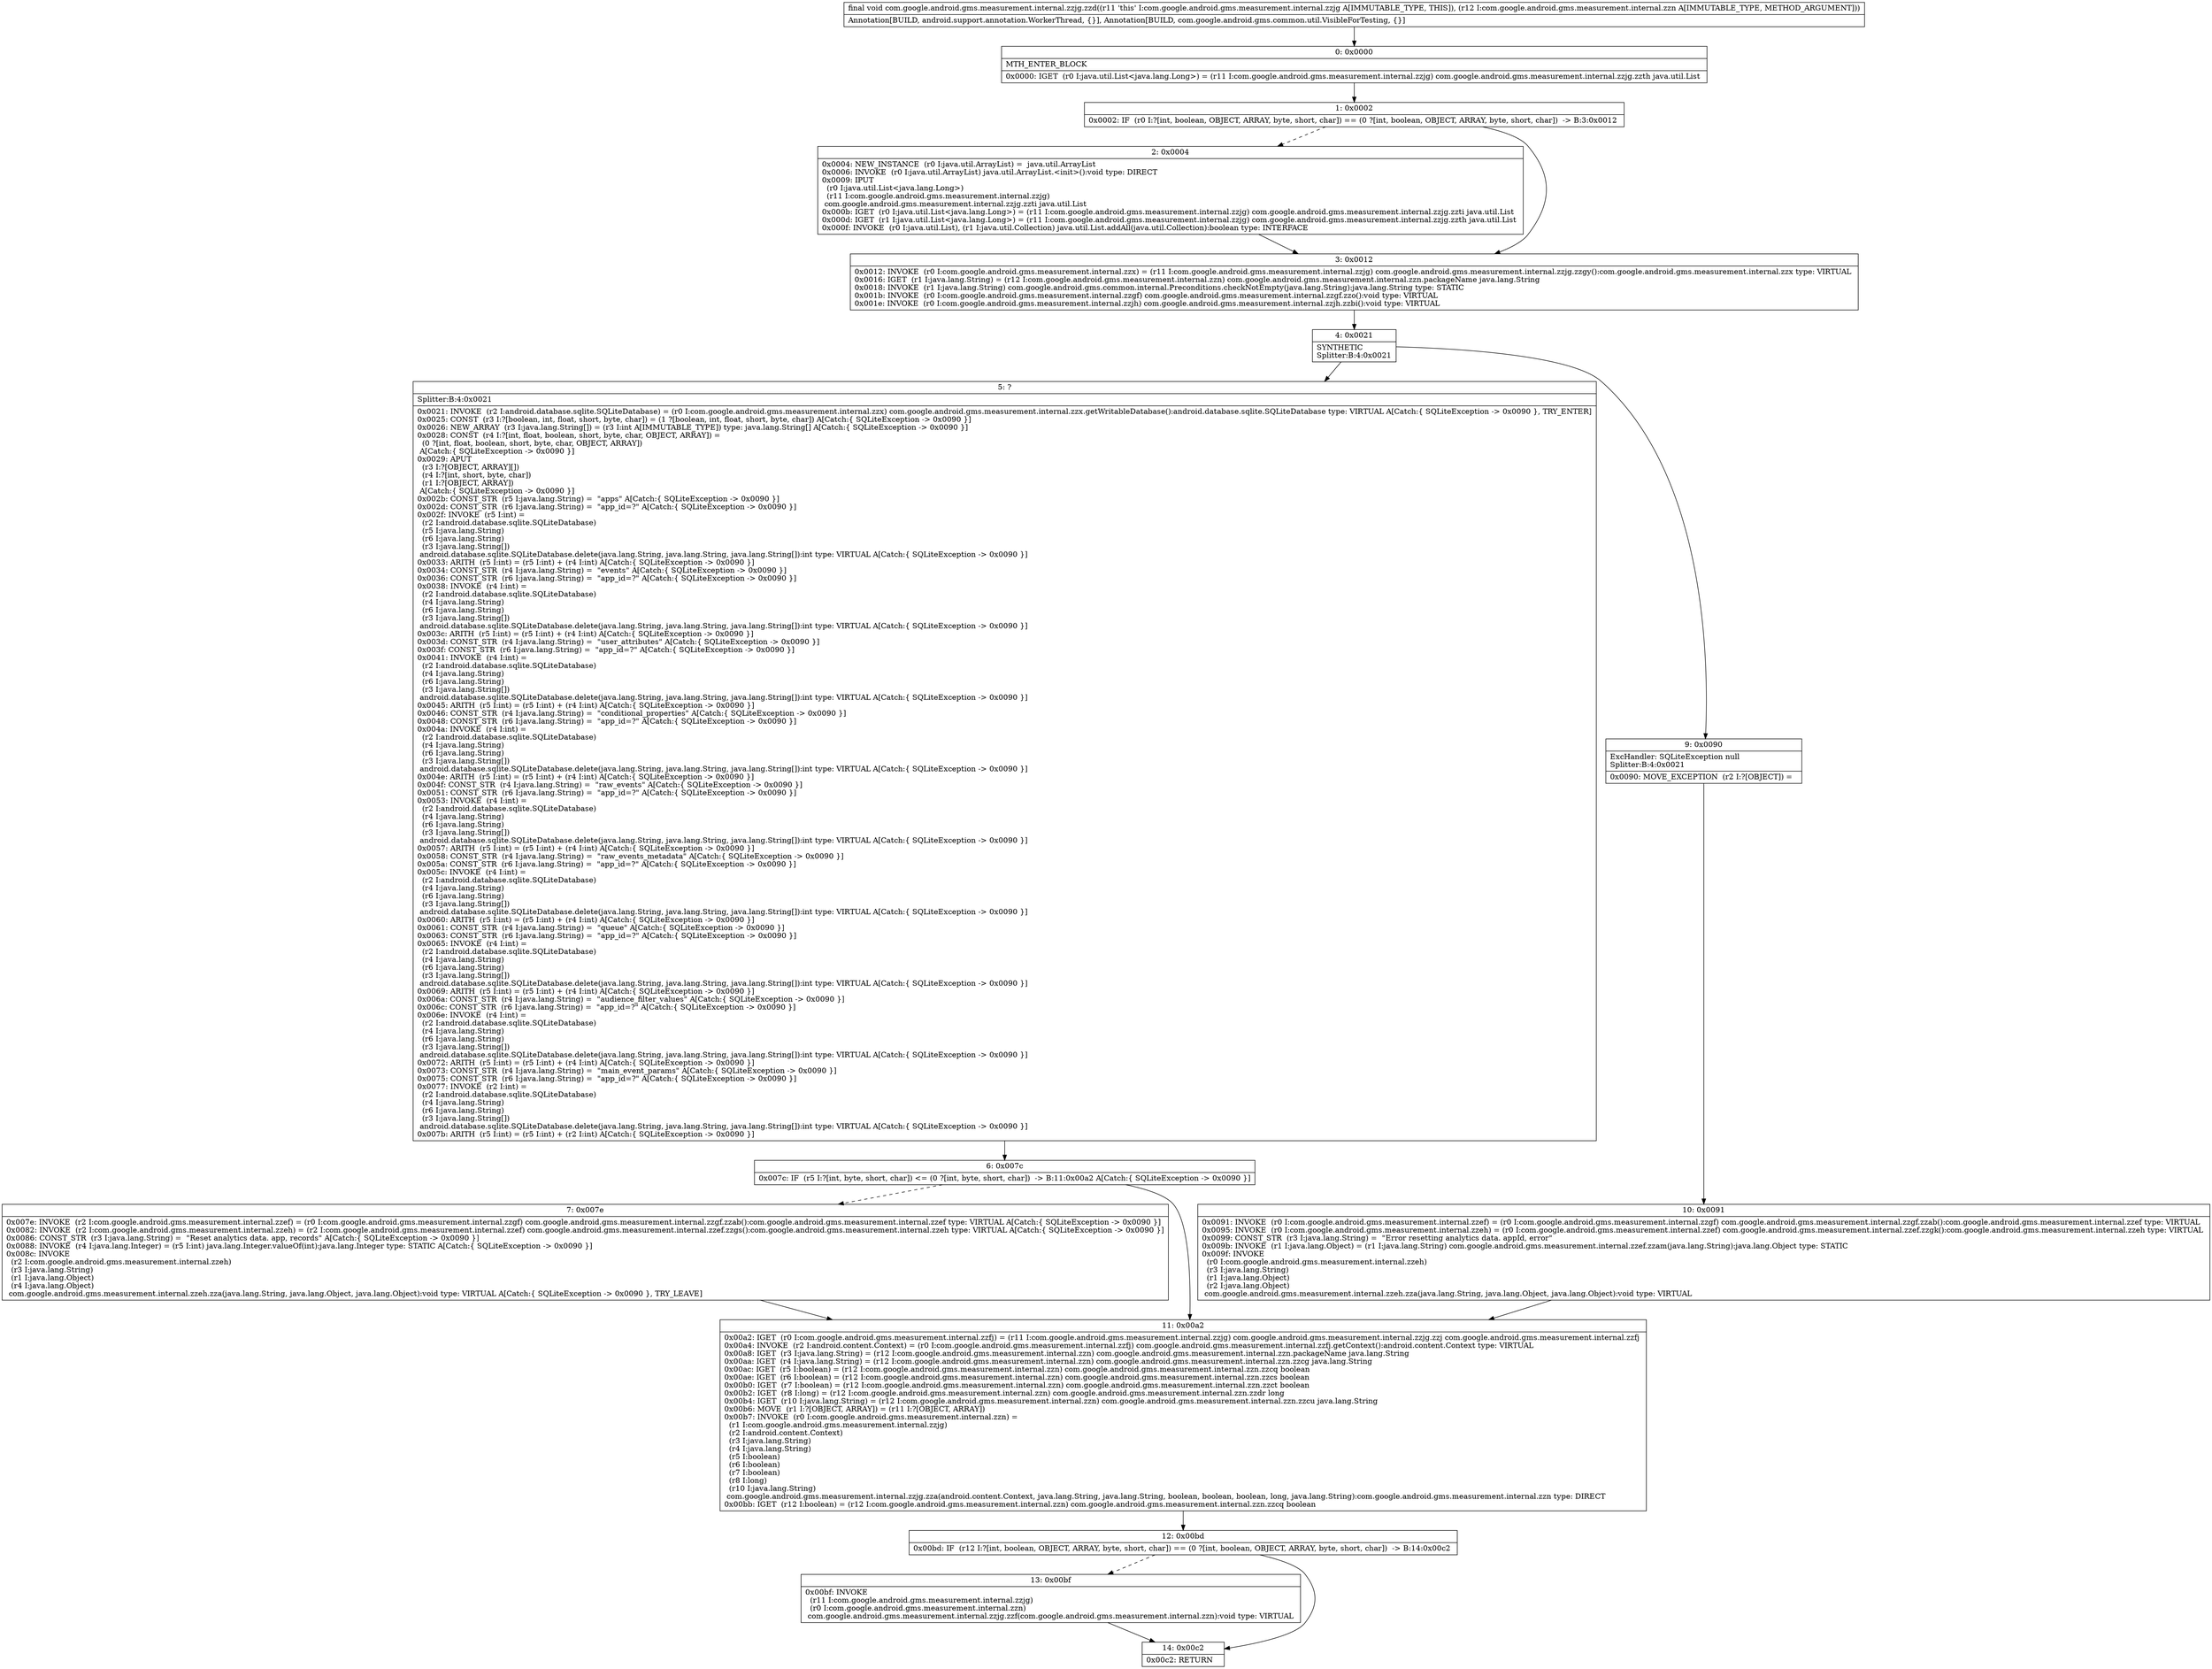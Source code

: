 digraph "CFG forcom.google.android.gms.measurement.internal.zzjg.zzd(Lcom\/google\/android\/gms\/measurement\/internal\/zzn;)V" {
Node_0 [shape=record,label="{0\:\ 0x0000|MTH_ENTER_BLOCK\l|0x0000: IGET  (r0 I:java.util.List\<java.lang.Long\>) = (r11 I:com.google.android.gms.measurement.internal.zzjg) com.google.android.gms.measurement.internal.zzjg.zzth java.util.List \l}"];
Node_1 [shape=record,label="{1\:\ 0x0002|0x0002: IF  (r0 I:?[int, boolean, OBJECT, ARRAY, byte, short, char]) == (0 ?[int, boolean, OBJECT, ARRAY, byte, short, char])  \-\> B:3:0x0012 \l}"];
Node_2 [shape=record,label="{2\:\ 0x0004|0x0004: NEW_INSTANCE  (r0 I:java.util.ArrayList) =  java.util.ArrayList \l0x0006: INVOKE  (r0 I:java.util.ArrayList) java.util.ArrayList.\<init\>():void type: DIRECT \l0x0009: IPUT  \l  (r0 I:java.util.List\<java.lang.Long\>)\l  (r11 I:com.google.android.gms.measurement.internal.zzjg)\l com.google.android.gms.measurement.internal.zzjg.zzti java.util.List \l0x000b: IGET  (r0 I:java.util.List\<java.lang.Long\>) = (r11 I:com.google.android.gms.measurement.internal.zzjg) com.google.android.gms.measurement.internal.zzjg.zzti java.util.List \l0x000d: IGET  (r1 I:java.util.List\<java.lang.Long\>) = (r11 I:com.google.android.gms.measurement.internal.zzjg) com.google.android.gms.measurement.internal.zzjg.zzth java.util.List \l0x000f: INVOKE  (r0 I:java.util.List), (r1 I:java.util.Collection) java.util.List.addAll(java.util.Collection):boolean type: INTERFACE \l}"];
Node_3 [shape=record,label="{3\:\ 0x0012|0x0012: INVOKE  (r0 I:com.google.android.gms.measurement.internal.zzx) = (r11 I:com.google.android.gms.measurement.internal.zzjg) com.google.android.gms.measurement.internal.zzjg.zzgy():com.google.android.gms.measurement.internal.zzx type: VIRTUAL \l0x0016: IGET  (r1 I:java.lang.String) = (r12 I:com.google.android.gms.measurement.internal.zzn) com.google.android.gms.measurement.internal.zzn.packageName java.lang.String \l0x0018: INVOKE  (r1 I:java.lang.String) com.google.android.gms.common.internal.Preconditions.checkNotEmpty(java.lang.String):java.lang.String type: STATIC \l0x001b: INVOKE  (r0 I:com.google.android.gms.measurement.internal.zzgf) com.google.android.gms.measurement.internal.zzgf.zzo():void type: VIRTUAL \l0x001e: INVOKE  (r0 I:com.google.android.gms.measurement.internal.zzjh) com.google.android.gms.measurement.internal.zzjh.zzbi():void type: VIRTUAL \l}"];
Node_4 [shape=record,label="{4\:\ 0x0021|SYNTHETIC\lSplitter:B:4:0x0021\l}"];
Node_5 [shape=record,label="{5\:\ ?|Splitter:B:4:0x0021\l|0x0021: INVOKE  (r2 I:android.database.sqlite.SQLiteDatabase) = (r0 I:com.google.android.gms.measurement.internal.zzx) com.google.android.gms.measurement.internal.zzx.getWritableDatabase():android.database.sqlite.SQLiteDatabase type: VIRTUAL A[Catch:\{ SQLiteException \-\> 0x0090 \}, TRY_ENTER]\l0x0025: CONST  (r3 I:?[boolean, int, float, short, byte, char]) = (1 ?[boolean, int, float, short, byte, char]) A[Catch:\{ SQLiteException \-\> 0x0090 \}]\l0x0026: NEW_ARRAY  (r3 I:java.lang.String[]) = (r3 I:int A[IMMUTABLE_TYPE]) type: java.lang.String[] A[Catch:\{ SQLiteException \-\> 0x0090 \}]\l0x0028: CONST  (r4 I:?[int, float, boolean, short, byte, char, OBJECT, ARRAY]) = \l  (0 ?[int, float, boolean, short, byte, char, OBJECT, ARRAY])\l A[Catch:\{ SQLiteException \-\> 0x0090 \}]\l0x0029: APUT  \l  (r3 I:?[OBJECT, ARRAY][])\l  (r4 I:?[int, short, byte, char])\l  (r1 I:?[OBJECT, ARRAY])\l A[Catch:\{ SQLiteException \-\> 0x0090 \}]\l0x002b: CONST_STR  (r5 I:java.lang.String) =  \"apps\" A[Catch:\{ SQLiteException \-\> 0x0090 \}]\l0x002d: CONST_STR  (r6 I:java.lang.String) =  \"app_id=?\" A[Catch:\{ SQLiteException \-\> 0x0090 \}]\l0x002f: INVOKE  (r5 I:int) = \l  (r2 I:android.database.sqlite.SQLiteDatabase)\l  (r5 I:java.lang.String)\l  (r6 I:java.lang.String)\l  (r3 I:java.lang.String[])\l android.database.sqlite.SQLiteDatabase.delete(java.lang.String, java.lang.String, java.lang.String[]):int type: VIRTUAL A[Catch:\{ SQLiteException \-\> 0x0090 \}]\l0x0033: ARITH  (r5 I:int) = (r5 I:int) + (r4 I:int) A[Catch:\{ SQLiteException \-\> 0x0090 \}]\l0x0034: CONST_STR  (r4 I:java.lang.String) =  \"events\" A[Catch:\{ SQLiteException \-\> 0x0090 \}]\l0x0036: CONST_STR  (r6 I:java.lang.String) =  \"app_id=?\" A[Catch:\{ SQLiteException \-\> 0x0090 \}]\l0x0038: INVOKE  (r4 I:int) = \l  (r2 I:android.database.sqlite.SQLiteDatabase)\l  (r4 I:java.lang.String)\l  (r6 I:java.lang.String)\l  (r3 I:java.lang.String[])\l android.database.sqlite.SQLiteDatabase.delete(java.lang.String, java.lang.String, java.lang.String[]):int type: VIRTUAL A[Catch:\{ SQLiteException \-\> 0x0090 \}]\l0x003c: ARITH  (r5 I:int) = (r5 I:int) + (r4 I:int) A[Catch:\{ SQLiteException \-\> 0x0090 \}]\l0x003d: CONST_STR  (r4 I:java.lang.String) =  \"user_attributes\" A[Catch:\{ SQLiteException \-\> 0x0090 \}]\l0x003f: CONST_STR  (r6 I:java.lang.String) =  \"app_id=?\" A[Catch:\{ SQLiteException \-\> 0x0090 \}]\l0x0041: INVOKE  (r4 I:int) = \l  (r2 I:android.database.sqlite.SQLiteDatabase)\l  (r4 I:java.lang.String)\l  (r6 I:java.lang.String)\l  (r3 I:java.lang.String[])\l android.database.sqlite.SQLiteDatabase.delete(java.lang.String, java.lang.String, java.lang.String[]):int type: VIRTUAL A[Catch:\{ SQLiteException \-\> 0x0090 \}]\l0x0045: ARITH  (r5 I:int) = (r5 I:int) + (r4 I:int) A[Catch:\{ SQLiteException \-\> 0x0090 \}]\l0x0046: CONST_STR  (r4 I:java.lang.String) =  \"conditional_properties\" A[Catch:\{ SQLiteException \-\> 0x0090 \}]\l0x0048: CONST_STR  (r6 I:java.lang.String) =  \"app_id=?\" A[Catch:\{ SQLiteException \-\> 0x0090 \}]\l0x004a: INVOKE  (r4 I:int) = \l  (r2 I:android.database.sqlite.SQLiteDatabase)\l  (r4 I:java.lang.String)\l  (r6 I:java.lang.String)\l  (r3 I:java.lang.String[])\l android.database.sqlite.SQLiteDatabase.delete(java.lang.String, java.lang.String, java.lang.String[]):int type: VIRTUAL A[Catch:\{ SQLiteException \-\> 0x0090 \}]\l0x004e: ARITH  (r5 I:int) = (r5 I:int) + (r4 I:int) A[Catch:\{ SQLiteException \-\> 0x0090 \}]\l0x004f: CONST_STR  (r4 I:java.lang.String) =  \"raw_events\" A[Catch:\{ SQLiteException \-\> 0x0090 \}]\l0x0051: CONST_STR  (r6 I:java.lang.String) =  \"app_id=?\" A[Catch:\{ SQLiteException \-\> 0x0090 \}]\l0x0053: INVOKE  (r4 I:int) = \l  (r2 I:android.database.sqlite.SQLiteDatabase)\l  (r4 I:java.lang.String)\l  (r6 I:java.lang.String)\l  (r3 I:java.lang.String[])\l android.database.sqlite.SQLiteDatabase.delete(java.lang.String, java.lang.String, java.lang.String[]):int type: VIRTUAL A[Catch:\{ SQLiteException \-\> 0x0090 \}]\l0x0057: ARITH  (r5 I:int) = (r5 I:int) + (r4 I:int) A[Catch:\{ SQLiteException \-\> 0x0090 \}]\l0x0058: CONST_STR  (r4 I:java.lang.String) =  \"raw_events_metadata\" A[Catch:\{ SQLiteException \-\> 0x0090 \}]\l0x005a: CONST_STR  (r6 I:java.lang.String) =  \"app_id=?\" A[Catch:\{ SQLiteException \-\> 0x0090 \}]\l0x005c: INVOKE  (r4 I:int) = \l  (r2 I:android.database.sqlite.SQLiteDatabase)\l  (r4 I:java.lang.String)\l  (r6 I:java.lang.String)\l  (r3 I:java.lang.String[])\l android.database.sqlite.SQLiteDatabase.delete(java.lang.String, java.lang.String, java.lang.String[]):int type: VIRTUAL A[Catch:\{ SQLiteException \-\> 0x0090 \}]\l0x0060: ARITH  (r5 I:int) = (r5 I:int) + (r4 I:int) A[Catch:\{ SQLiteException \-\> 0x0090 \}]\l0x0061: CONST_STR  (r4 I:java.lang.String) =  \"queue\" A[Catch:\{ SQLiteException \-\> 0x0090 \}]\l0x0063: CONST_STR  (r6 I:java.lang.String) =  \"app_id=?\" A[Catch:\{ SQLiteException \-\> 0x0090 \}]\l0x0065: INVOKE  (r4 I:int) = \l  (r2 I:android.database.sqlite.SQLiteDatabase)\l  (r4 I:java.lang.String)\l  (r6 I:java.lang.String)\l  (r3 I:java.lang.String[])\l android.database.sqlite.SQLiteDatabase.delete(java.lang.String, java.lang.String, java.lang.String[]):int type: VIRTUAL A[Catch:\{ SQLiteException \-\> 0x0090 \}]\l0x0069: ARITH  (r5 I:int) = (r5 I:int) + (r4 I:int) A[Catch:\{ SQLiteException \-\> 0x0090 \}]\l0x006a: CONST_STR  (r4 I:java.lang.String) =  \"audience_filter_values\" A[Catch:\{ SQLiteException \-\> 0x0090 \}]\l0x006c: CONST_STR  (r6 I:java.lang.String) =  \"app_id=?\" A[Catch:\{ SQLiteException \-\> 0x0090 \}]\l0x006e: INVOKE  (r4 I:int) = \l  (r2 I:android.database.sqlite.SQLiteDatabase)\l  (r4 I:java.lang.String)\l  (r6 I:java.lang.String)\l  (r3 I:java.lang.String[])\l android.database.sqlite.SQLiteDatabase.delete(java.lang.String, java.lang.String, java.lang.String[]):int type: VIRTUAL A[Catch:\{ SQLiteException \-\> 0x0090 \}]\l0x0072: ARITH  (r5 I:int) = (r5 I:int) + (r4 I:int) A[Catch:\{ SQLiteException \-\> 0x0090 \}]\l0x0073: CONST_STR  (r4 I:java.lang.String) =  \"main_event_params\" A[Catch:\{ SQLiteException \-\> 0x0090 \}]\l0x0075: CONST_STR  (r6 I:java.lang.String) =  \"app_id=?\" A[Catch:\{ SQLiteException \-\> 0x0090 \}]\l0x0077: INVOKE  (r2 I:int) = \l  (r2 I:android.database.sqlite.SQLiteDatabase)\l  (r4 I:java.lang.String)\l  (r6 I:java.lang.String)\l  (r3 I:java.lang.String[])\l android.database.sqlite.SQLiteDatabase.delete(java.lang.String, java.lang.String, java.lang.String[]):int type: VIRTUAL A[Catch:\{ SQLiteException \-\> 0x0090 \}]\l0x007b: ARITH  (r5 I:int) = (r5 I:int) + (r2 I:int) A[Catch:\{ SQLiteException \-\> 0x0090 \}]\l}"];
Node_6 [shape=record,label="{6\:\ 0x007c|0x007c: IF  (r5 I:?[int, byte, short, char]) \<= (0 ?[int, byte, short, char])  \-\> B:11:0x00a2 A[Catch:\{ SQLiteException \-\> 0x0090 \}]\l}"];
Node_7 [shape=record,label="{7\:\ 0x007e|0x007e: INVOKE  (r2 I:com.google.android.gms.measurement.internal.zzef) = (r0 I:com.google.android.gms.measurement.internal.zzgf) com.google.android.gms.measurement.internal.zzgf.zzab():com.google.android.gms.measurement.internal.zzef type: VIRTUAL A[Catch:\{ SQLiteException \-\> 0x0090 \}]\l0x0082: INVOKE  (r2 I:com.google.android.gms.measurement.internal.zzeh) = (r2 I:com.google.android.gms.measurement.internal.zzef) com.google.android.gms.measurement.internal.zzef.zzgs():com.google.android.gms.measurement.internal.zzeh type: VIRTUAL A[Catch:\{ SQLiteException \-\> 0x0090 \}]\l0x0086: CONST_STR  (r3 I:java.lang.String) =  \"Reset analytics data. app, records\" A[Catch:\{ SQLiteException \-\> 0x0090 \}]\l0x0088: INVOKE  (r4 I:java.lang.Integer) = (r5 I:int) java.lang.Integer.valueOf(int):java.lang.Integer type: STATIC A[Catch:\{ SQLiteException \-\> 0x0090 \}]\l0x008c: INVOKE  \l  (r2 I:com.google.android.gms.measurement.internal.zzeh)\l  (r3 I:java.lang.String)\l  (r1 I:java.lang.Object)\l  (r4 I:java.lang.Object)\l com.google.android.gms.measurement.internal.zzeh.zza(java.lang.String, java.lang.Object, java.lang.Object):void type: VIRTUAL A[Catch:\{ SQLiteException \-\> 0x0090 \}, TRY_LEAVE]\l}"];
Node_9 [shape=record,label="{9\:\ 0x0090|ExcHandler: SQLiteException null\lSplitter:B:4:0x0021\l|0x0090: MOVE_EXCEPTION  (r2 I:?[OBJECT]) =  \l}"];
Node_10 [shape=record,label="{10\:\ 0x0091|0x0091: INVOKE  (r0 I:com.google.android.gms.measurement.internal.zzef) = (r0 I:com.google.android.gms.measurement.internal.zzgf) com.google.android.gms.measurement.internal.zzgf.zzab():com.google.android.gms.measurement.internal.zzef type: VIRTUAL \l0x0095: INVOKE  (r0 I:com.google.android.gms.measurement.internal.zzeh) = (r0 I:com.google.android.gms.measurement.internal.zzef) com.google.android.gms.measurement.internal.zzef.zzgk():com.google.android.gms.measurement.internal.zzeh type: VIRTUAL \l0x0099: CONST_STR  (r3 I:java.lang.String) =  \"Error resetting analytics data. appId, error\" \l0x009b: INVOKE  (r1 I:java.lang.Object) = (r1 I:java.lang.String) com.google.android.gms.measurement.internal.zzef.zzam(java.lang.String):java.lang.Object type: STATIC \l0x009f: INVOKE  \l  (r0 I:com.google.android.gms.measurement.internal.zzeh)\l  (r3 I:java.lang.String)\l  (r1 I:java.lang.Object)\l  (r2 I:java.lang.Object)\l com.google.android.gms.measurement.internal.zzeh.zza(java.lang.String, java.lang.Object, java.lang.Object):void type: VIRTUAL \l}"];
Node_11 [shape=record,label="{11\:\ 0x00a2|0x00a2: IGET  (r0 I:com.google.android.gms.measurement.internal.zzfj) = (r11 I:com.google.android.gms.measurement.internal.zzjg) com.google.android.gms.measurement.internal.zzjg.zzj com.google.android.gms.measurement.internal.zzfj \l0x00a4: INVOKE  (r2 I:android.content.Context) = (r0 I:com.google.android.gms.measurement.internal.zzfj) com.google.android.gms.measurement.internal.zzfj.getContext():android.content.Context type: VIRTUAL \l0x00a8: IGET  (r3 I:java.lang.String) = (r12 I:com.google.android.gms.measurement.internal.zzn) com.google.android.gms.measurement.internal.zzn.packageName java.lang.String \l0x00aa: IGET  (r4 I:java.lang.String) = (r12 I:com.google.android.gms.measurement.internal.zzn) com.google.android.gms.measurement.internal.zzn.zzcg java.lang.String \l0x00ac: IGET  (r5 I:boolean) = (r12 I:com.google.android.gms.measurement.internal.zzn) com.google.android.gms.measurement.internal.zzn.zzcq boolean \l0x00ae: IGET  (r6 I:boolean) = (r12 I:com.google.android.gms.measurement.internal.zzn) com.google.android.gms.measurement.internal.zzn.zzcs boolean \l0x00b0: IGET  (r7 I:boolean) = (r12 I:com.google.android.gms.measurement.internal.zzn) com.google.android.gms.measurement.internal.zzn.zzct boolean \l0x00b2: IGET  (r8 I:long) = (r12 I:com.google.android.gms.measurement.internal.zzn) com.google.android.gms.measurement.internal.zzn.zzdr long \l0x00b4: IGET  (r10 I:java.lang.String) = (r12 I:com.google.android.gms.measurement.internal.zzn) com.google.android.gms.measurement.internal.zzn.zzcu java.lang.String \l0x00b6: MOVE  (r1 I:?[OBJECT, ARRAY]) = (r11 I:?[OBJECT, ARRAY]) \l0x00b7: INVOKE  (r0 I:com.google.android.gms.measurement.internal.zzn) = \l  (r1 I:com.google.android.gms.measurement.internal.zzjg)\l  (r2 I:android.content.Context)\l  (r3 I:java.lang.String)\l  (r4 I:java.lang.String)\l  (r5 I:boolean)\l  (r6 I:boolean)\l  (r7 I:boolean)\l  (r8 I:long)\l  (r10 I:java.lang.String)\l com.google.android.gms.measurement.internal.zzjg.zza(android.content.Context, java.lang.String, java.lang.String, boolean, boolean, boolean, long, java.lang.String):com.google.android.gms.measurement.internal.zzn type: DIRECT \l0x00bb: IGET  (r12 I:boolean) = (r12 I:com.google.android.gms.measurement.internal.zzn) com.google.android.gms.measurement.internal.zzn.zzcq boolean \l}"];
Node_12 [shape=record,label="{12\:\ 0x00bd|0x00bd: IF  (r12 I:?[int, boolean, OBJECT, ARRAY, byte, short, char]) == (0 ?[int, boolean, OBJECT, ARRAY, byte, short, char])  \-\> B:14:0x00c2 \l}"];
Node_13 [shape=record,label="{13\:\ 0x00bf|0x00bf: INVOKE  \l  (r11 I:com.google.android.gms.measurement.internal.zzjg)\l  (r0 I:com.google.android.gms.measurement.internal.zzn)\l com.google.android.gms.measurement.internal.zzjg.zzf(com.google.android.gms.measurement.internal.zzn):void type: VIRTUAL \l}"];
Node_14 [shape=record,label="{14\:\ 0x00c2|0x00c2: RETURN   \l}"];
MethodNode[shape=record,label="{final void com.google.android.gms.measurement.internal.zzjg.zzd((r11 'this' I:com.google.android.gms.measurement.internal.zzjg A[IMMUTABLE_TYPE, THIS]), (r12 I:com.google.android.gms.measurement.internal.zzn A[IMMUTABLE_TYPE, METHOD_ARGUMENT]))  | Annotation[BUILD, android.support.annotation.WorkerThread, \{\}], Annotation[BUILD, com.google.android.gms.common.util.VisibleForTesting, \{\}]\l}"];
MethodNode -> Node_0;
Node_0 -> Node_1;
Node_1 -> Node_2[style=dashed];
Node_1 -> Node_3;
Node_2 -> Node_3;
Node_3 -> Node_4;
Node_4 -> Node_5;
Node_4 -> Node_9;
Node_5 -> Node_6;
Node_6 -> Node_7[style=dashed];
Node_6 -> Node_11;
Node_7 -> Node_11;
Node_9 -> Node_10;
Node_10 -> Node_11;
Node_11 -> Node_12;
Node_12 -> Node_13[style=dashed];
Node_12 -> Node_14;
Node_13 -> Node_14;
}

